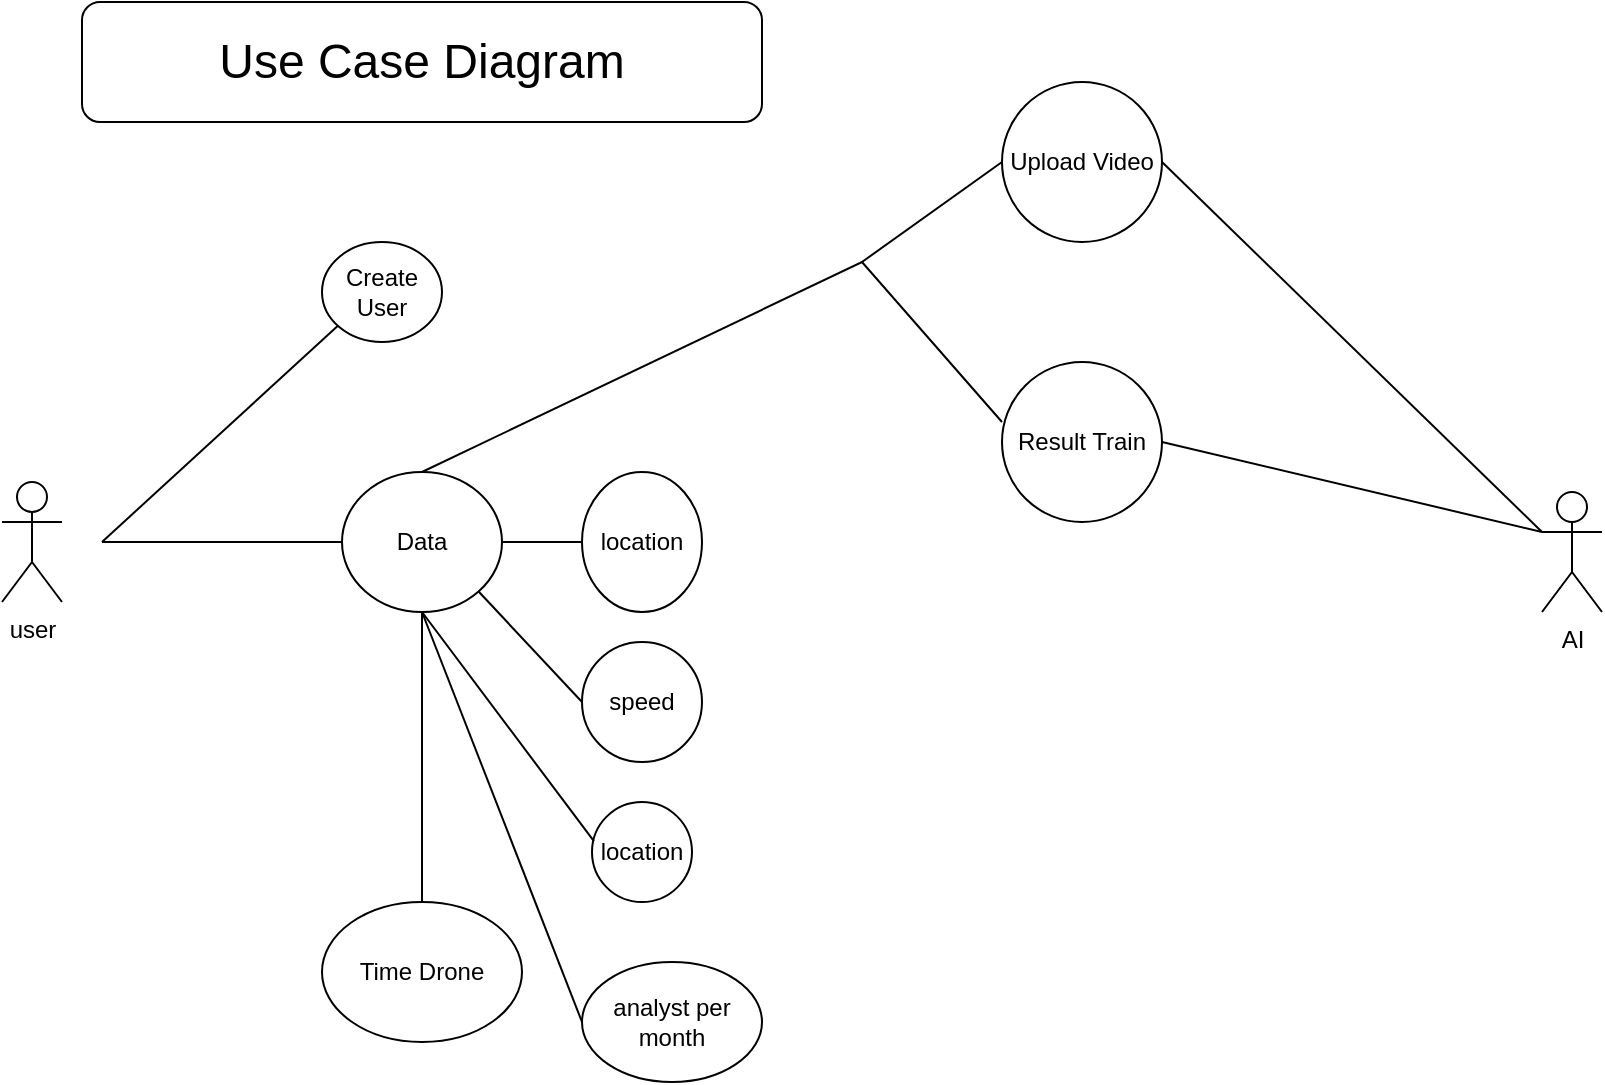 <mxfile version="20.8.13" type="device"><diagram name="Page-1" id="ZllV3X-V997Z-wkzwrer"><mxGraphModel dx="1050" dy="549" grid="1" gridSize="10" guides="1" tooltips="1" connect="1" arrows="1" fold="1" page="1" pageScale="1" pageWidth="850" pageHeight="1100" math="0" shadow="0"><root><mxCell id="0"/><mxCell id="1" parent="0"/><mxCell id="Mg41e6qrcuJ3VDyfSnuW-1" value="user" style="shape=umlActor;verticalLabelPosition=bottom;verticalAlign=top;html=1;outlineConnect=0;" vertex="1" parent="1"><mxGeometry x="30" y="240" width="30" height="60" as="geometry"/></mxCell><mxCell id="Mg41e6qrcuJ3VDyfSnuW-3" value="" style="endArrow=none;html=1;rounded=0;" edge="1" parent="1"><mxGeometry width="50" height="50" relative="1" as="geometry"><mxPoint x="80" y="270" as="sourcePoint"/><mxPoint x="200" y="270" as="targetPoint"/></mxGeometry></mxCell><mxCell id="Mg41e6qrcuJ3VDyfSnuW-4" value="Data" style="ellipse;whiteSpace=wrap;html=1;" vertex="1" parent="1"><mxGeometry x="200" y="235" width="80" height="70" as="geometry"/></mxCell><mxCell id="Mg41e6qrcuJ3VDyfSnuW-5" value="" style="endArrow=none;html=1;rounded=0;exitX=1;exitY=0.5;exitDx=0;exitDy=0;" edge="1" parent="1" source="Mg41e6qrcuJ3VDyfSnuW-4" target="Mg41e6qrcuJ3VDyfSnuW-6"><mxGeometry width="50" height="50" relative="1" as="geometry"><mxPoint x="380" y="310" as="sourcePoint"/><mxPoint x="370" y="270" as="targetPoint"/></mxGeometry></mxCell><mxCell id="Mg41e6qrcuJ3VDyfSnuW-6" value="location" style="ellipse;whiteSpace=wrap;html=1;" vertex="1" parent="1"><mxGeometry x="320" y="235" width="60" height="70" as="geometry"/></mxCell><mxCell id="Mg41e6qrcuJ3VDyfSnuW-7" value="speed" style="ellipse;whiteSpace=wrap;html=1;" vertex="1" parent="1"><mxGeometry x="320" y="320" width="60" height="60" as="geometry"/></mxCell><mxCell id="Mg41e6qrcuJ3VDyfSnuW-8" value="" style="endArrow=none;html=1;rounded=0;entryX=0;entryY=0.5;entryDx=0;entryDy=0;exitX=1;exitY=1;exitDx=0;exitDy=0;" edge="1" parent="1" source="Mg41e6qrcuJ3VDyfSnuW-4" target="Mg41e6qrcuJ3VDyfSnuW-7"><mxGeometry width="50" height="50" relative="1" as="geometry"><mxPoint x="250" y="370" as="sourcePoint"/><mxPoint x="300" y="320" as="targetPoint"/></mxGeometry></mxCell><mxCell id="Mg41e6qrcuJ3VDyfSnuW-9" value="location" style="ellipse;whiteSpace=wrap;html=1;aspect=fixed;" vertex="1" parent="1"><mxGeometry x="325" y="400" width="50" height="50" as="geometry"/></mxCell><mxCell id="Mg41e6qrcuJ3VDyfSnuW-10" value="" style="endArrow=none;html=1;rounded=0;entryX=0.019;entryY=0.392;entryDx=0;entryDy=0;entryPerimeter=0;exitX=0.5;exitY=1;exitDx=0;exitDy=0;" edge="1" parent="1" source="Mg41e6qrcuJ3VDyfSnuW-4" target="Mg41e6qrcuJ3VDyfSnuW-9"><mxGeometry width="50" height="50" relative="1" as="geometry"><mxPoint x="250" y="370" as="sourcePoint"/><mxPoint x="300" y="320" as="targetPoint"/></mxGeometry></mxCell><mxCell id="Mg41e6qrcuJ3VDyfSnuW-11" value="AI" style="shape=umlActor;verticalLabelPosition=bottom;verticalAlign=top;html=1;outlineConnect=0;" vertex="1" parent="1"><mxGeometry x="800" y="245" width="30" height="60" as="geometry"/></mxCell><mxCell id="Mg41e6qrcuJ3VDyfSnuW-12" value="Upload Video" style="ellipse;whiteSpace=wrap;html=1;aspect=fixed;" vertex="1" parent="1"><mxGeometry x="530" y="40" width="80" height="80" as="geometry"/></mxCell><mxCell id="Mg41e6qrcuJ3VDyfSnuW-14" value="" style="endArrow=none;html=1;rounded=0;entryX=0;entryY=0.333;entryDx=0;entryDy=0;entryPerimeter=0;exitX=1;exitY=0.5;exitDx=0;exitDy=0;" edge="1" parent="1" source="Mg41e6qrcuJ3VDyfSnuW-12" target="Mg41e6qrcuJ3VDyfSnuW-11"><mxGeometry width="50" height="50" relative="1" as="geometry"><mxPoint x="480" y="260" as="sourcePoint"/><mxPoint x="530" y="210" as="targetPoint"/></mxGeometry></mxCell><mxCell id="Mg41e6qrcuJ3VDyfSnuW-16" value="Result Train" style="ellipse;whiteSpace=wrap;html=1;aspect=fixed;" vertex="1" parent="1"><mxGeometry x="530" y="180" width="80" height="80" as="geometry"/></mxCell><mxCell id="Mg41e6qrcuJ3VDyfSnuW-17" value="" style="endArrow=none;html=1;rounded=0;entryX=0;entryY=0.333;entryDx=0;entryDy=0;entryPerimeter=0;exitX=1;exitY=0.5;exitDx=0;exitDy=0;" edge="1" parent="1" source="Mg41e6qrcuJ3VDyfSnuW-16" target="Mg41e6qrcuJ3VDyfSnuW-11"><mxGeometry width="50" height="50" relative="1" as="geometry"><mxPoint x="480" y="260" as="sourcePoint"/><mxPoint x="800" y="270" as="targetPoint"/></mxGeometry></mxCell><mxCell id="Mg41e6qrcuJ3VDyfSnuW-19" value="" style="endArrow=none;html=1;rounded=0;exitX=0.5;exitY=0;exitDx=0;exitDy=0;" edge="1" parent="1" source="Mg41e6qrcuJ3VDyfSnuW-4"><mxGeometry width="50" height="50" relative="1" as="geometry"><mxPoint x="370" y="120" as="sourcePoint"/><mxPoint x="530" y="210" as="targetPoint"/><Array as="points"><mxPoint x="460" y="130"/></Array></mxGeometry></mxCell><mxCell id="Mg41e6qrcuJ3VDyfSnuW-20" value="" style="endArrow=none;html=1;rounded=0;exitX=0.5;exitY=1;exitDx=0;exitDy=0;" edge="1" parent="1" source="Mg41e6qrcuJ3VDyfSnuW-4"><mxGeometry width="50" height="50" relative="1" as="geometry"><mxPoint x="320" y="490" as="sourcePoint"/><mxPoint x="320" y="510" as="targetPoint"/></mxGeometry></mxCell><mxCell id="Mg41e6qrcuJ3VDyfSnuW-21" value="analyst per month" style="ellipse;whiteSpace=wrap;html=1;" vertex="1" parent="1"><mxGeometry x="320" y="480" width="90" height="60" as="geometry"/></mxCell><mxCell id="Mg41e6qrcuJ3VDyfSnuW-22" value="" style="endArrow=none;html=1;rounded=0;" edge="1" parent="1"><mxGeometry width="50" height="50" relative="1" as="geometry"><mxPoint x="460" y="130" as="sourcePoint"/><mxPoint x="530" y="80" as="targetPoint"/></mxGeometry></mxCell><mxCell id="Mg41e6qrcuJ3VDyfSnuW-23" value="" style="endArrow=none;html=1;rounded=0;exitX=0.5;exitY=1;exitDx=0;exitDy=0;" edge="1" parent="1" source="Mg41e6qrcuJ3VDyfSnuW-4" target="Mg41e6qrcuJ3VDyfSnuW-24"><mxGeometry width="50" height="50" relative="1" as="geometry"><mxPoint x="240" y="440" as="sourcePoint"/><mxPoint x="240" y="305" as="targetPoint"/></mxGeometry></mxCell><mxCell id="Mg41e6qrcuJ3VDyfSnuW-24" value="Time Drone" style="ellipse;whiteSpace=wrap;html=1;" vertex="1" parent="1"><mxGeometry x="190" y="450" width="100" height="70" as="geometry"/></mxCell><mxCell id="Mg41e6qrcuJ3VDyfSnuW-26" value="" style="endArrow=none;html=1;rounded=0;" edge="1" parent="1"><mxGeometry width="50" height="50" relative="1" as="geometry"><mxPoint x="80" y="270" as="sourcePoint"/><mxPoint x="200" y="160" as="targetPoint"/></mxGeometry></mxCell><mxCell id="Mg41e6qrcuJ3VDyfSnuW-27" value="Create User" style="ellipse;whiteSpace=wrap;html=1;" vertex="1" parent="1"><mxGeometry x="190" y="120" width="60" height="50" as="geometry"/></mxCell><mxCell id="Mg41e6qrcuJ3VDyfSnuW-28" value="&lt;font style=&quot;font-size: 24px;&quot;&gt;Use Case Diagram&lt;/font&gt;" style="rounded=1;whiteSpace=wrap;html=1;" vertex="1" parent="1"><mxGeometry x="70" width="340" height="60" as="geometry"/></mxCell></root></mxGraphModel></diagram></mxfile>